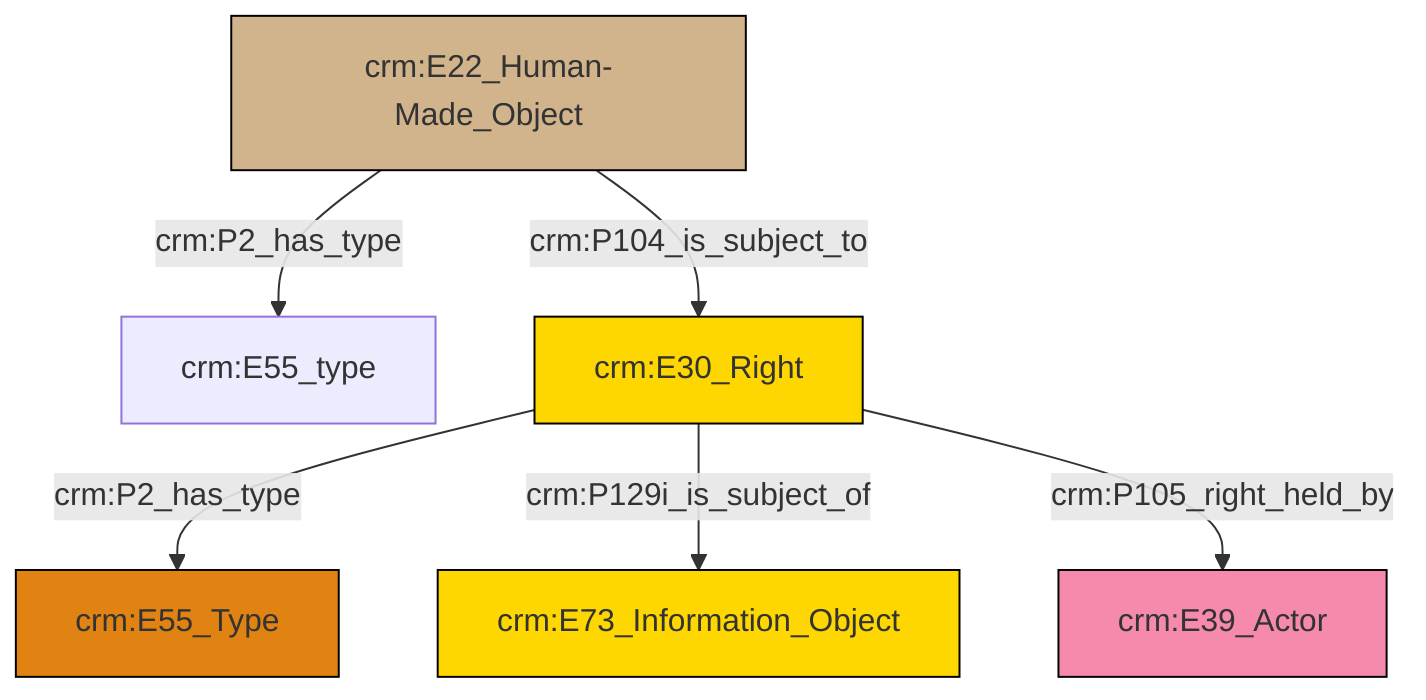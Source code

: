 graph TD
classDef Literal fill:#f2f2f2,stroke:#000000;
classDef CRM_Entity fill:#FFFFFF,stroke:#000000;
classDef Temporal_Entity fill:#00C9E6, stroke:#000000;
classDef Type fill:#E18312, stroke:#000000;
classDef Time-Span fill:#2C9C91, stroke:#000000;
classDef Appellation fill:#FFEB7F, stroke:#000000;
classDef Place fill:#008836, stroke:#000000;
classDef Persistent_Item fill:#B266B2, stroke:#000000;
classDef Conceptual_Object fill:#FFD700, stroke:#000000;
classDef Physical_Thing fill:#D2B48C, stroke:#000000;
classDef Actor fill:#f58aad, stroke:#000000;
classDef PC_Classes fill:#4ce600, stroke:#000000;
classDef Multi fill:#cccccc,stroke:#000000;

10["crm:E22_Human-Made_Object"]:::Physical_Thing -->|crm:P2_has_type| 6["crm:E55_type"]:::Default
8["crm:E30_Right"]:::Conceptual_Object -->|crm:P2_has_type| 2["crm:E55_Type"]:::Type
8["crm:E30_Right"]:::Conceptual_Object -->|crm:P129i_is_subject_of| 4["crm:E73_Information_Object"]:::Conceptual_Object
8["crm:E30_Right"]:::Conceptual_Object -->|crm:P105_right_held_by| 0["crm:E39_Actor"]:::Actor
10["crm:E22_Human-Made_Object"]:::Physical_Thing -->|crm:P104_is_subject_to| 8["crm:E30_Right"]:::Conceptual_Object